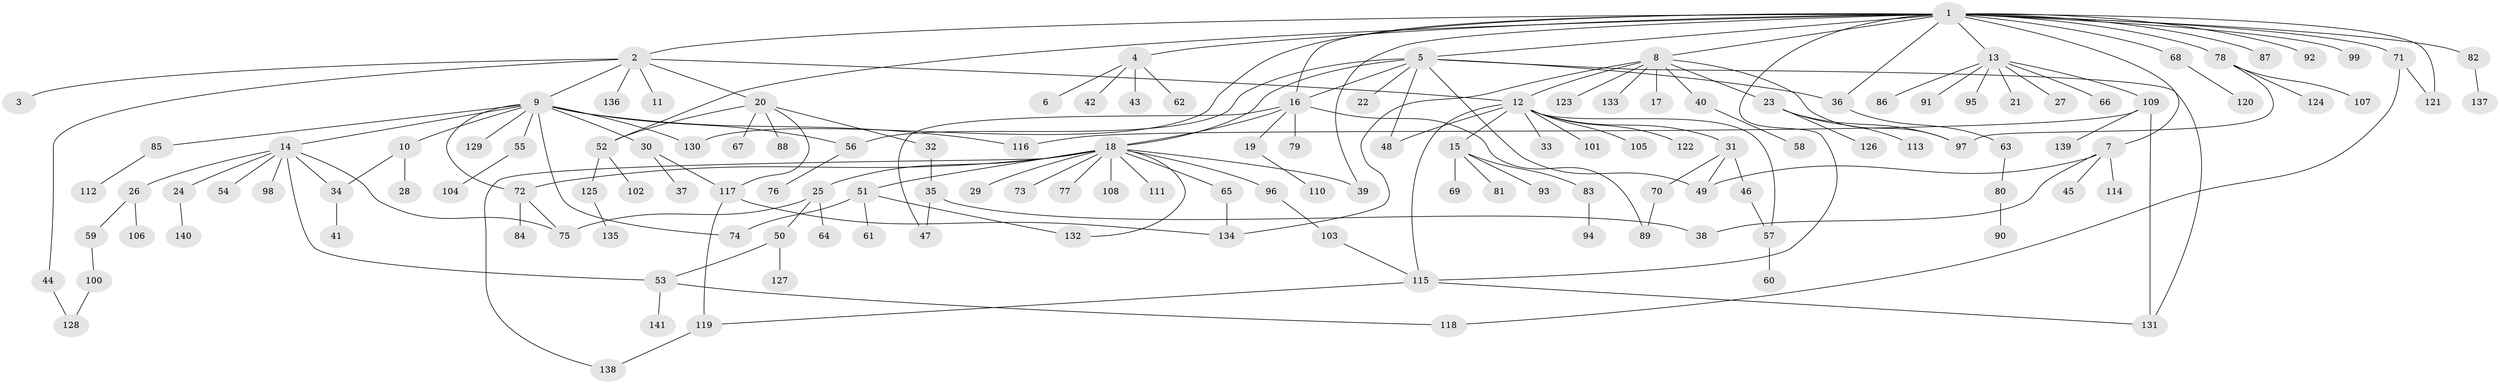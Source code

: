 // Generated by graph-tools (version 1.1) at 2025/47/03/09/25 04:47:59]
// undirected, 141 vertices, 177 edges
graph export_dot {
graph [start="1"]
  node [color=gray90,style=filled];
  1;
  2;
  3;
  4;
  5;
  6;
  7;
  8;
  9;
  10;
  11;
  12;
  13;
  14;
  15;
  16;
  17;
  18;
  19;
  20;
  21;
  22;
  23;
  24;
  25;
  26;
  27;
  28;
  29;
  30;
  31;
  32;
  33;
  34;
  35;
  36;
  37;
  38;
  39;
  40;
  41;
  42;
  43;
  44;
  45;
  46;
  47;
  48;
  49;
  50;
  51;
  52;
  53;
  54;
  55;
  56;
  57;
  58;
  59;
  60;
  61;
  62;
  63;
  64;
  65;
  66;
  67;
  68;
  69;
  70;
  71;
  72;
  73;
  74;
  75;
  76;
  77;
  78;
  79;
  80;
  81;
  82;
  83;
  84;
  85;
  86;
  87;
  88;
  89;
  90;
  91;
  92;
  93;
  94;
  95;
  96;
  97;
  98;
  99;
  100;
  101;
  102;
  103;
  104;
  105;
  106;
  107;
  108;
  109;
  110;
  111;
  112;
  113;
  114;
  115;
  116;
  117;
  118;
  119;
  120;
  121;
  122;
  123;
  124;
  125;
  126;
  127;
  128;
  129;
  130;
  131;
  132;
  133;
  134;
  135;
  136;
  137;
  138;
  139;
  140;
  141;
  1 -- 2;
  1 -- 4;
  1 -- 5;
  1 -- 7;
  1 -- 8;
  1 -- 13;
  1 -- 16;
  1 -- 36;
  1 -- 39;
  1 -- 52;
  1 -- 68;
  1 -- 71;
  1 -- 78;
  1 -- 82;
  1 -- 87;
  1 -- 92;
  1 -- 99;
  1 -- 115;
  1 -- 121;
  1 -- 130;
  2 -- 3;
  2 -- 9;
  2 -- 11;
  2 -- 12;
  2 -- 20;
  2 -- 44;
  2 -- 136;
  4 -- 6;
  4 -- 42;
  4 -- 43;
  4 -- 62;
  5 -- 16;
  5 -- 18;
  5 -- 22;
  5 -- 36;
  5 -- 48;
  5 -- 49;
  5 -- 56;
  5 -- 131;
  7 -- 38;
  7 -- 45;
  7 -- 49;
  7 -- 114;
  8 -- 12;
  8 -- 17;
  8 -- 23;
  8 -- 40;
  8 -- 97;
  8 -- 123;
  8 -- 133;
  8 -- 134;
  9 -- 10;
  9 -- 14;
  9 -- 30;
  9 -- 55;
  9 -- 56;
  9 -- 72;
  9 -- 74;
  9 -- 85;
  9 -- 116;
  9 -- 129;
  9 -- 130;
  10 -- 28;
  10 -- 34;
  12 -- 15;
  12 -- 31;
  12 -- 33;
  12 -- 48;
  12 -- 57;
  12 -- 101;
  12 -- 105;
  12 -- 115;
  12 -- 122;
  13 -- 21;
  13 -- 27;
  13 -- 66;
  13 -- 86;
  13 -- 91;
  13 -- 95;
  13 -- 109;
  14 -- 24;
  14 -- 26;
  14 -- 34;
  14 -- 53;
  14 -- 54;
  14 -- 75;
  14 -- 98;
  15 -- 69;
  15 -- 81;
  15 -- 83;
  15 -- 93;
  16 -- 18;
  16 -- 19;
  16 -- 47;
  16 -- 79;
  16 -- 89;
  18 -- 25;
  18 -- 29;
  18 -- 39;
  18 -- 51;
  18 -- 65;
  18 -- 72;
  18 -- 73;
  18 -- 77;
  18 -- 96;
  18 -- 108;
  18 -- 111;
  18 -- 132;
  18 -- 138;
  19 -- 110;
  20 -- 32;
  20 -- 52;
  20 -- 67;
  20 -- 88;
  20 -- 117;
  23 -- 97;
  23 -- 113;
  23 -- 126;
  24 -- 140;
  25 -- 50;
  25 -- 64;
  25 -- 75;
  26 -- 59;
  26 -- 106;
  30 -- 37;
  30 -- 117;
  31 -- 46;
  31 -- 49;
  31 -- 70;
  32 -- 35;
  34 -- 41;
  35 -- 38;
  35 -- 47;
  36 -- 63;
  40 -- 58;
  44 -- 128;
  46 -- 57;
  50 -- 53;
  50 -- 127;
  51 -- 61;
  51 -- 74;
  51 -- 132;
  52 -- 102;
  52 -- 125;
  53 -- 118;
  53 -- 141;
  55 -- 104;
  56 -- 76;
  57 -- 60;
  59 -- 100;
  63 -- 80;
  65 -- 134;
  68 -- 120;
  70 -- 89;
  71 -- 118;
  71 -- 121;
  72 -- 75;
  72 -- 84;
  78 -- 97;
  78 -- 107;
  78 -- 124;
  80 -- 90;
  82 -- 137;
  83 -- 94;
  85 -- 112;
  96 -- 103;
  100 -- 128;
  103 -- 115;
  109 -- 116;
  109 -- 131;
  109 -- 139;
  115 -- 119;
  115 -- 131;
  117 -- 119;
  117 -- 134;
  119 -- 138;
  125 -- 135;
}

